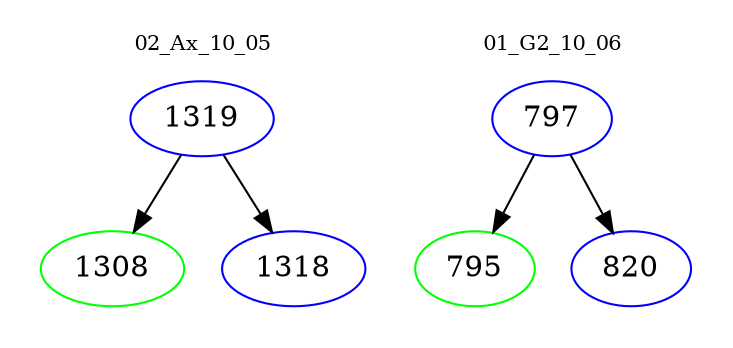 digraph{
subgraph cluster_0 {
color = white
label = "02_Ax_10_05";
fontsize=10;
T0_1319 [label="1319", color="blue"]
T0_1319 -> T0_1308 [color="black"]
T0_1308 [label="1308", color="green"]
T0_1319 -> T0_1318 [color="black"]
T0_1318 [label="1318", color="blue"]
}
subgraph cluster_1 {
color = white
label = "01_G2_10_06";
fontsize=10;
T1_797 [label="797", color="blue"]
T1_797 -> T1_795 [color="black"]
T1_795 [label="795", color="green"]
T1_797 -> T1_820 [color="black"]
T1_820 [label="820", color="blue"]
}
}
